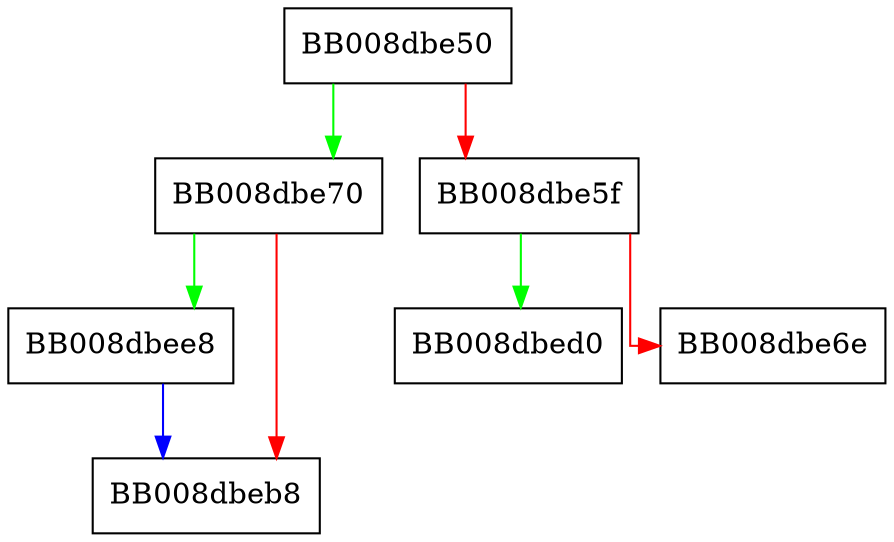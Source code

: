 digraph recvmmsg {
  node [shape="box"];
  graph [splines=ortho];
  BB008dbe50 -> BB008dbe70 [color="green"];
  BB008dbe50 -> BB008dbe5f [color="red"];
  BB008dbe5f -> BB008dbed0 [color="green"];
  BB008dbe5f -> BB008dbe6e [color="red"];
  BB008dbe70 -> BB008dbee8 [color="green"];
  BB008dbe70 -> BB008dbeb8 [color="red"];
  BB008dbee8 -> BB008dbeb8 [color="blue"];
}